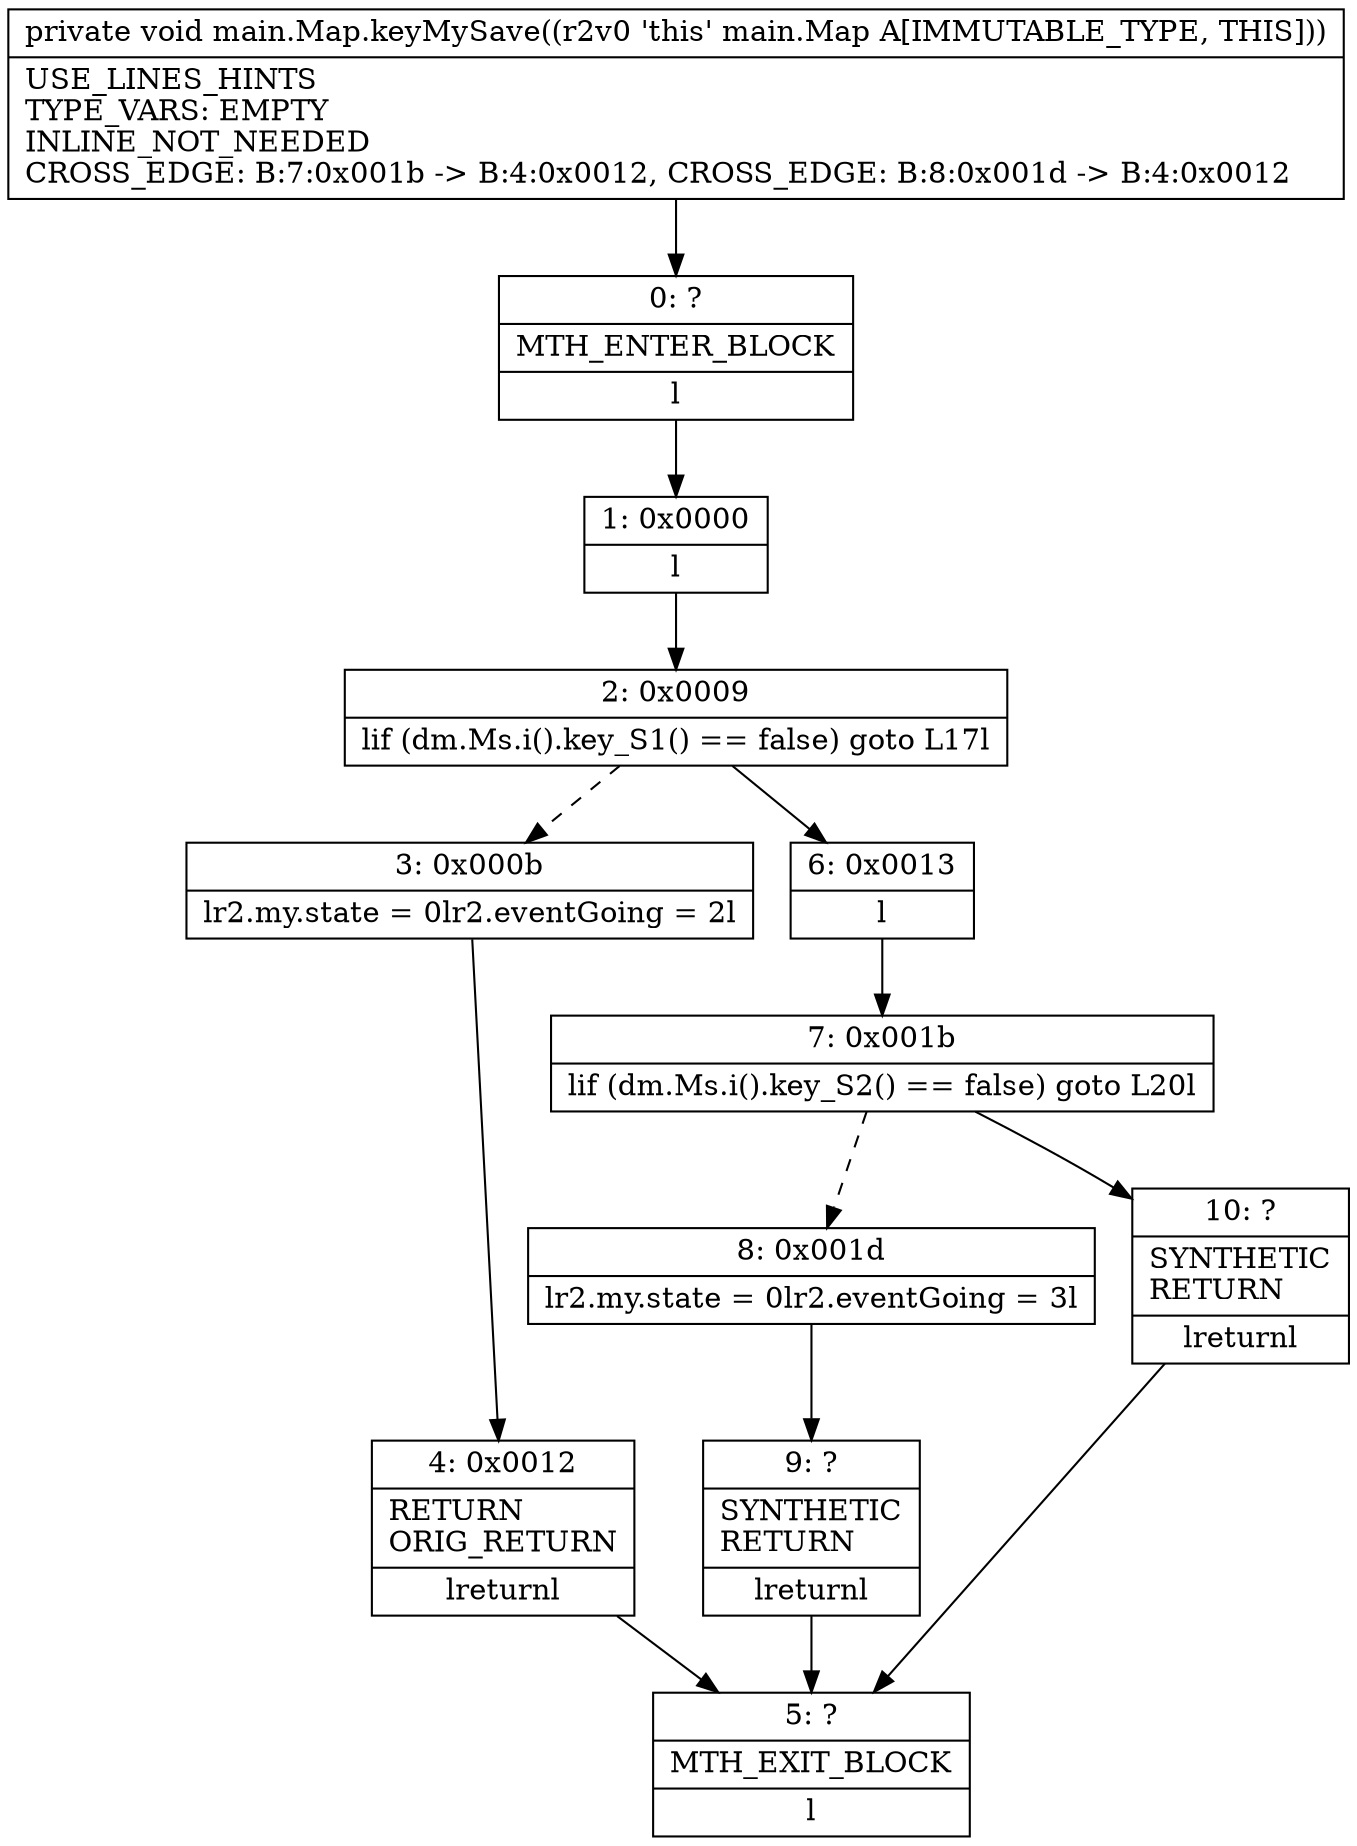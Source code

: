 digraph "CFG formain.Map.keyMySave()V" {
Node_0 [shape=record,label="{0\:\ ?|MTH_ENTER_BLOCK\l|l}"];
Node_1 [shape=record,label="{1\:\ 0x0000|l}"];
Node_2 [shape=record,label="{2\:\ 0x0009|lif (dm.Ms.i().key_S1() == false) goto L17l}"];
Node_3 [shape=record,label="{3\:\ 0x000b|lr2.my.state = 0lr2.eventGoing = 2l}"];
Node_4 [shape=record,label="{4\:\ 0x0012|RETURN\lORIG_RETURN\l|lreturnl}"];
Node_5 [shape=record,label="{5\:\ ?|MTH_EXIT_BLOCK\l|l}"];
Node_6 [shape=record,label="{6\:\ 0x0013|l}"];
Node_7 [shape=record,label="{7\:\ 0x001b|lif (dm.Ms.i().key_S2() == false) goto L20l}"];
Node_8 [shape=record,label="{8\:\ 0x001d|lr2.my.state = 0lr2.eventGoing = 3l}"];
Node_9 [shape=record,label="{9\:\ ?|SYNTHETIC\lRETURN\l|lreturnl}"];
Node_10 [shape=record,label="{10\:\ ?|SYNTHETIC\lRETURN\l|lreturnl}"];
MethodNode[shape=record,label="{private void main.Map.keyMySave((r2v0 'this' main.Map A[IMMUTABLE_TYPE, THIS]))  | USE_LINES_HINTS\lTYPE_VARS: EMPTY\lINLINE_NOT_NEEDED\lCROSS_EDGE: B:7:0x001b \-\> B:4:0x0012, CROSS_EDGE: B:8:0x001d \-\> B:4:0x0012\l}"];
MethodNode -> Node_0;
Node_0 -> Node_1;
Node_1 -> Node_2;
Node_2 -> Node_3[style=dashed];
Node_2 -> Node_6;
Node_3 -> Node_4;
Node_4 -> Node_5;
Node_6 -> Node_7;
Node_7 -> Node_8[style=dashed];
Node_7 -> Node_10;
Node_8 -> Node_9;
Node_9 -> Node_5;
Node_10 -> Node_5;
}

